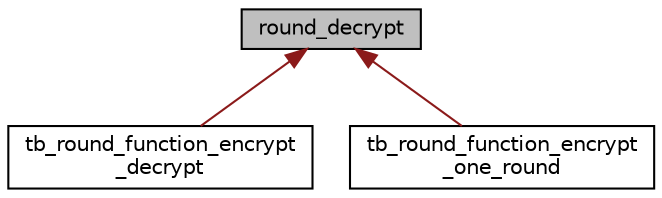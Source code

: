 digraph "round_decrypt"
{
 // INTERACTIVE_SVG=YES
  edge [fontname="Helvetica",fontsize="10",labelfontname="Helvetica",labelfontsize="10"];
  node [fontname="Helvetica",fontsize="10",shape=record];
  Node0 [label="round_decrypt",height=0.2,width=0.4,color="black", fillcolor="grey75", style="filled", fontcolor="black"];
  Node0 -> Node1 [dir="back",color="firebrick4",fontsize="10",style="solid",fontname="Helvetica"];
  Node1 [label="tb_round_function_encrypt\l_decrypt",height=0.2,width=0.4,color="black", fillcolor="white", style="filled",URL="$de/d77/enumtb__round__function__encrypt__decrypt.html"];
  Node0 -> Node2 [dir="back",color="firebrick4",fontsize="10",style="solid",fontname="Helvetica"];
  Node2 [label="tb_round_function_encrypt\l_one_round",height=0.2,width=0.4,color="black", fillcolor="white", style="filled",URL="$db/d4d/enumtb__round__function__encrypt__one__round.html"];
}
